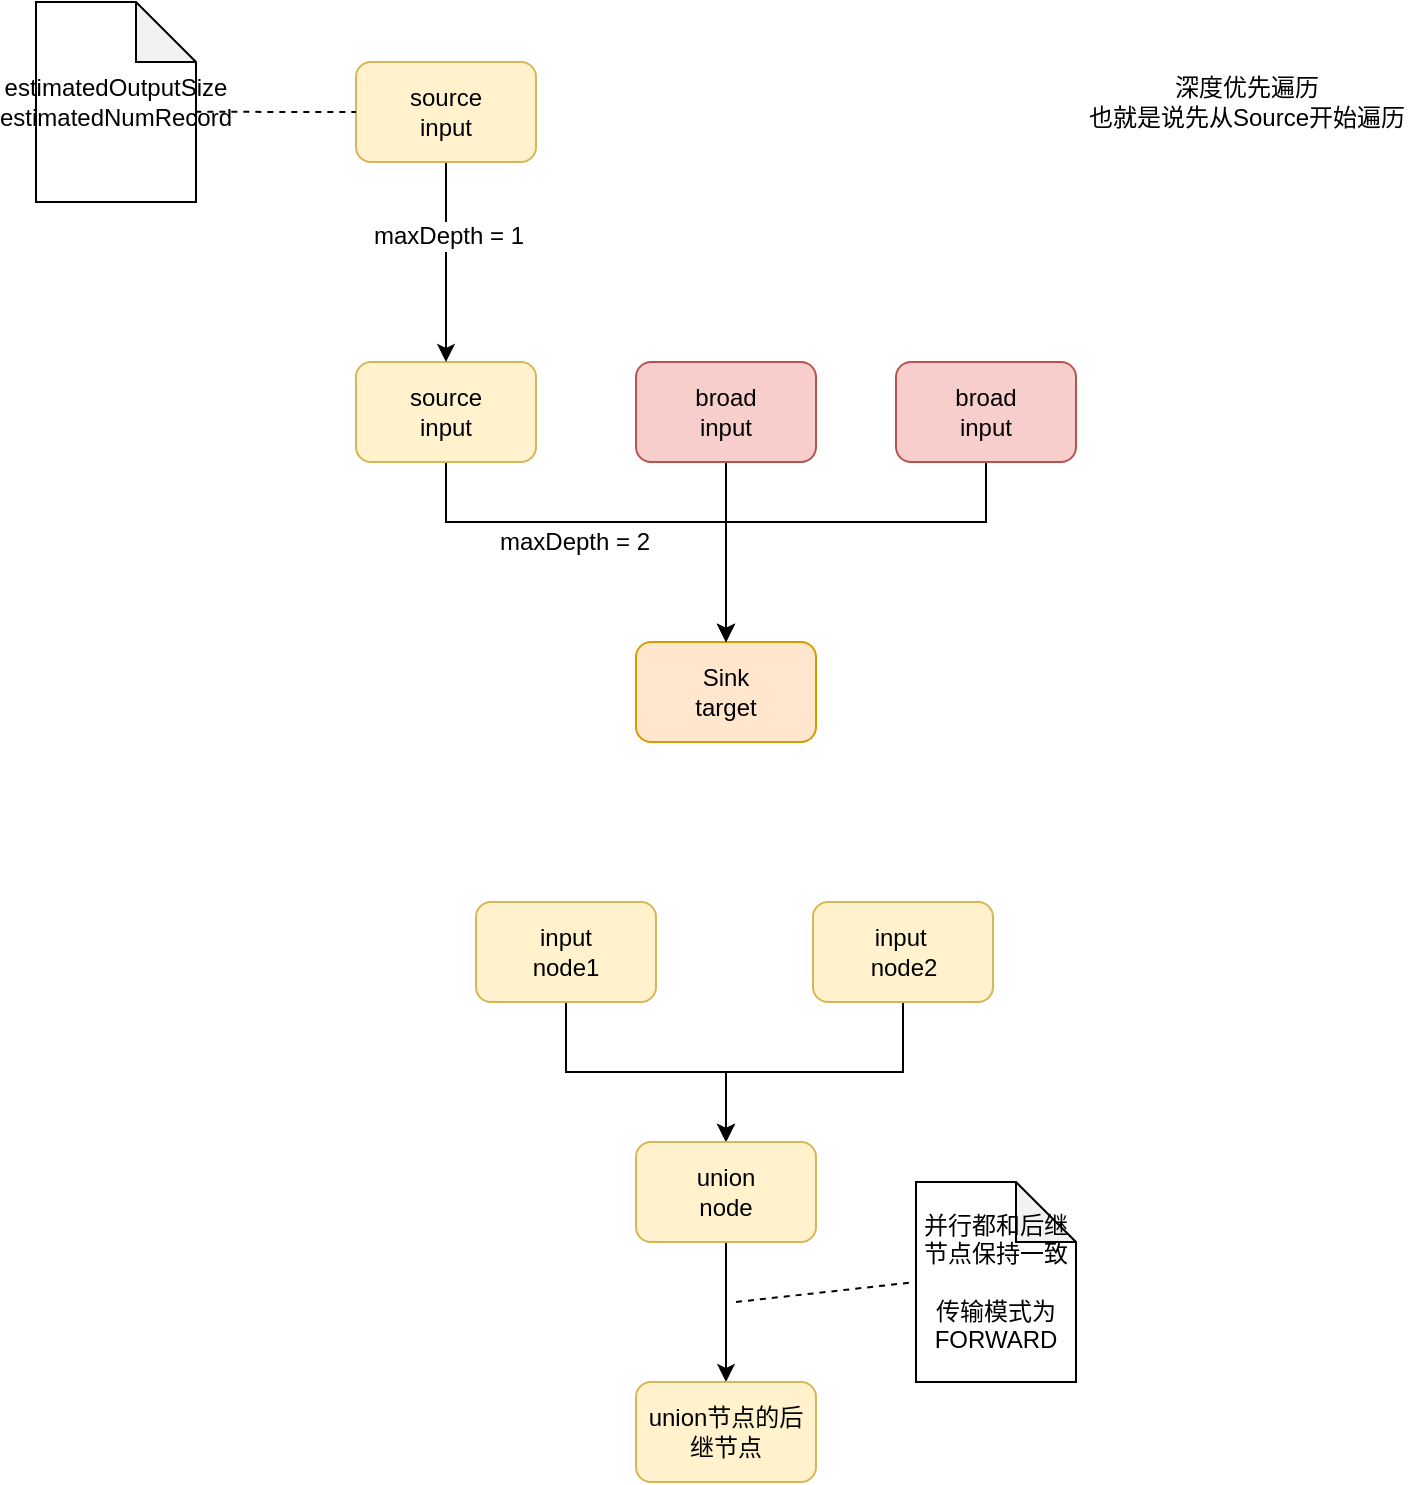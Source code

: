 <mxfile version="12.2.8" type="github" pages="1"><diagram id="0GQyDG09TC-zrVy8a4aD" name="Page-1"><mxGraphModel dx="971" dy="458" grid="1" gridSize="10" guides="1" tooltips="1" connect="1" arrows="1" fold="1" page="1" pageScale="1" pageWidth="827" pageHeight="1169" math="0" shadow="0"><root><mxCell id="0"/><mxCell id="1" parent="0"/><mxCell id="L1navuM4oVO5CPc8Y3et-2" value="Sink&lt;br&gt;target" style="rounded=1;whiteSpace=wrap;html=1;fillColor=#ffe6cc;strokeColor=#d79b00;" vertex="1" parent="1"><mxGeometry x="380" y="520" width="90" height="50" as="geometry"/></mxCell><mxCell id="L1navuM4oVO5CPc8Y3et-16" style="edgeStyle=orthogonalEdgeStyle;rounded=0;orthogonalLoop=1;jettySize=auto;html=1;entryX=0.5;entryY=0;entryDx=0;entryDy=0;" edge="1" parent="1" source="L1navuM4oVO5CPc8Y3et-4" target="L1navuM4oVO5CPc8Y3et-2"><mxGeometry relative="1" as="geometry"><Array as="points"><mxPoint x="285" y="460"/><mxPoint x="425" y="460"/></Array></mxGeometry></mxCell><mxCell id="L1navuM4oVO5CPc8Y3et-4" value="source&lt;br&gt;input" style="rounded=1;whiteSpace=wrap;html=1;fillColor=#fff2cc;strokeColor=#d6b656;" vertex="1" parent="1"><mxGeometry x="240" y="380" width="90" height="50" as="geometry"/></mxCell><mxCell id="L1navuM4oVO5CPc8Y3et-10" style="edgeStyle=orthogonalEdgeStyle;rounded=0;orthogonalLoop=1;jettySize=auto;html=1;entryX=0.5;entryY=0;entryDx=0;entryDy=0;" edge="1" parent="1" source="L1navuM4oVO5CPc8Y3et-7" target="L1navuM4oVO5CPc8Y3et-2"><mxGeometry relative="1" as="geometry"/></mxCell><mxCell id="L1navuM4oVO5CPc8Y3et-7" value="broad&lt;br&gt;input" style="rounded=1;whiteSpace=wrap;html=1;fillColor=#f8cecc;strokeColor=#b85450;" vertex="1" parent="1"><mxGeometry x="380" y="380" width="90" height="50" as="geometry"/></mxCell><mxCell id="L1navuM4oVO5CPc8Y3et-15" style="edgeStyle=orthogonalEdgeStyle;rounded=0;orthogonalLoop=1;jettySize=auto;html=1;entryX=0.5;entryY=0;entryDx=0;entryDy=0;" edge="1" parent="1" source="L1navuM4oVO5CPc8Y3et-8" target="L1navuM4oVO5CPc8Y3et-2"><mxGeometry relative="1" as="geometry"><Array as="points"><mxPoint x="555" y="460"/><mxPoint x="425" y="460"/></Array></mxGeometry></mxCell><mxCell id="L1navuM4oVO5CPc8Y3et-8" value="broad&lt;br&gt;input" style="rounded=1;whiteSpace=wrap;html=1;fillColor=#f8cecc;strokeColor=#b85450;" vertex="1" parent="1"><mxGeometry x="510" y="380" width="90" height="50" as="geometry"/></mxCell><mxCell id="L1navuM4oVO5CPc8Y3et-19" style="edgeStyle=orthogonalEdgeStyle;rounded=0;orthogonalLoop=1;jettySize=auto;html=1;entryX=0.5;entryY=0;entryDx=0;entryDy=0;" edge="1" parent="1" source="L1navuM4oVO5CPc8Y3et-17" target="L1navuM4oVO5CPc8Y3et-4"><mxGeometry relative="1" as="geometry"/></mxCell><mxCell id="L1navuM4oVO5CPc8Y3et-20" value="maxDepth = 1" style="text;html=1;resizable=0;points=[];align=center;verticalAlign=middle;labelBackgroundColor=#ffffff;" vertex="1" connectable="0" parent="L1navuM4oVO5CPc8Y3et-19"><mxGeometry x="-0.273" y="1" relative="1" as="geometry"><mxPoint as="offset"/></mxGeometry></mxCell><mxCell id="L1navuM4oVO5CPc8Y3et-17" value="source&lt;br&gt;input" style="rounded=1;whiteSpace=wrap;html=1;fillColor=#fff2cc;strokeColor=#d6b656;" vertex="1" parent="1"><mxGeometry x="240" y="230" width="90" height="50" as="geometry"/></mxCell><mxCell id="L1navuM4oVO5CPc8Y3et-21" value="maxDepth = 2" style="text;html=1;resizable=0;points=[];autosize=1;align=left;verticalAlign=top;spacingTop=-4;" vertex="1" parent="1"><mxGeometry x="310" y="460" width="90" height="20" as="geometry"/></mxCell><mxCell id="L1navuM4oVO5CPc8Y3et-22" value="深度优先遍历&lt;br&gt;也就是说先从Source开始遍历" style="text;html=1;resizable=0;autosize=1;align=center;verticalAlign=middle;points=[];fillColor=none;strokeColor=none;rounded=0;" vertex="1" parent="1"><mxGeometry x="600" y="235" width="170" height="30" as="geometry"/></mxCell><mxCell id="L1navuM4oVO5CPc8Y3et-23" value="estimatedOutputSize&lt;br&gt;estimatedNumRecord" style="shape=note;whiteSpace=wrap;html=1;backgroundOutline=1;darkOpacity=0.05;" vertex="1" parent="1"><mxGeometry x="80" y="200" width="80" height="100" as="geometry"/></mxCell><mxCell id="L1navuM4oVO5CPc8Y3et-24" value="" style="endArrow=none;dashed=1;html=1;entryX=0;entryY=0.5;entryDx=0;entryDy=0;exitX=0.996;exitY=0.549;exitDx=0;exitDy=0;exitPerimeter=0;" edge="1" parent="1" source="L1navuM4oVO5CPc8Y3et-23" target="L1navuM4oVO5CPc8Y3et-17"><mxGeometry width="50" height="50" relative="1" as="geometry"><mxPoint x="80" y="640" as="sourcePoint"/><mxPoint x="130" y="590" as="targetPoint"/></mxGeometry></mxCell><mxCell id="L1navuM4oVO5CPc8Y3et-28" style="edgeStyle=orthogonalEdgeStyle;rounded=0;orthogonalLoop=1;jettySize=auto;html=1;entryX=0.5;entryY=0;entryDx=0;entryDy=0;" edge="1" parent="1" source="L1navuM4oVO5CPc8Y3et-25" target="L1navuM4oVO5CPc8Y3et-27"><mxGeometry relative="1" as="geometry"/></mxCell><mxCell id="L1navuM4oVO5CPc8Y3et-25" value="input&lt;br&gt;node1" style="rounded=1;whiteSpace=wrap;html=1;fillColor=#fff2cc;strokeColor=#d6b656;" vertex="1" parent="1"><mxGeometry x="300" y="650" width="90" height="50" as="geometry"/></mxCell><mxCell id="L1navuM4oVO5CPc8Y3et-31" style="edgeStyle=orthogonalEdgeStyle;rounded=0;orthogonalLoop=1;jettySize=auto;html=1;entryX=0.5;entryY=0;entryDx=0;entryDy=0;" edge="1" parent="1" source="L1navuM4oVO5CPc8Y3et-26" target="L1navuM4oVO5CPc8Y3et-27"><mxGeometry relative="1" as="geometry"/></mxCell><mxCell id="L1navuM4oVO5CPc8Y3et-26" value="input&amp;nbsp;&lt;br&gt;node2" style="rounded=1;whiteSpace=wrap;html=1;fillColor=#fff2cc;strokeColor=#d6b656;" vertex="1" parent="1"><mxGeometry x="468.5" y="650" width="90" height="50" as="geometry"/></mxCell><mxCell id="L1navuM4oVO5CPc8Y3et-33" style="edgeStyle=orthogonalEdgeStyle;rounded=0;orthogonalLoop=1;jettySize=auto;html=1;entryX=0.5;entryY=0;entryDx=0;entryDy=0;" edge="1" parent="1" source="L1navuM4oVO5CPc8Y3et-27" target="L1navuM4oVO5CPc8Y3et-32"><mxGeometry relative="1" as="geometry"/></mxCell><mxCell id="L1navuM4oVO5CPc8Y3et-27" value="union&lt;br&gt;node" style="rounded=1;whiteSpace=wrap;html=1;fillColor=#fff2cc;strokeColor=#d6b656;" vertex="1" parent="1"><mxGeometry x="380" y="770" width="90" height="50" as="geometry"/></mxCell><mxCell id="L1navuM4oVO5CPc8Y3et-32" value="union节点的后继节点" style="rounded=1;whiteSpace=wrap;html=1;fillColor=#fff2cc;strokeColor=#d6b656;" vertex="1" parent="1"><mxGeometry x="380" y="890" width="90" height="50" as="geometry"/></mxCell><mxCell id="L1navuM4oVO5CPc8Y3et-34" value="" style="endArrow=none;dashed=1;html=1;" edge="1" parent="1"><mxGeometry width="50" height="50" relative="1" as="geometry"><mxPoint x="430" y="850" as="sourcePoint"/><mxPoint x="520" y="840" as="targetPoint"/></mxGeometry></mxCell><mxCell id="L1navuM4oVO5CPc8Y3et-35" value="并行都和后继节点保持一致&lt;br&gt;&lt;br&gt;传输模式为FORWARD" style="shape=note;whiteSpace=wrap;html=1;backgroundOutline=1;darkOpacity=0.05;" vertex="1" parent="1"><mxGeometry x="520" y="790" width="80" height="100" as="geometry"/></mxCell></root></mxGraphModel></diagram></mxfile>